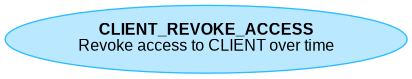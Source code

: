 







@startuml
digraph G {
rankdir="RL";
  node [shape=plaintext, fontname="Arial" fontsize="12"];
    
"CLIENT_REVOKE_ACCESS" [fillcolor="#bae9ff", style=filled shape=ellipse, color="#2bbcff", label="CLIENT_REVOKE_ACCESS", label= 
    <<table border="0" cellborder="0" cellspacing="0">
     <tr><td align="center"><b>CLIENT_REVOKE_ACCESS</b><br/>

Revoke access to CLIENT over time
</td></tr>
   </table>>]






}

@enduml